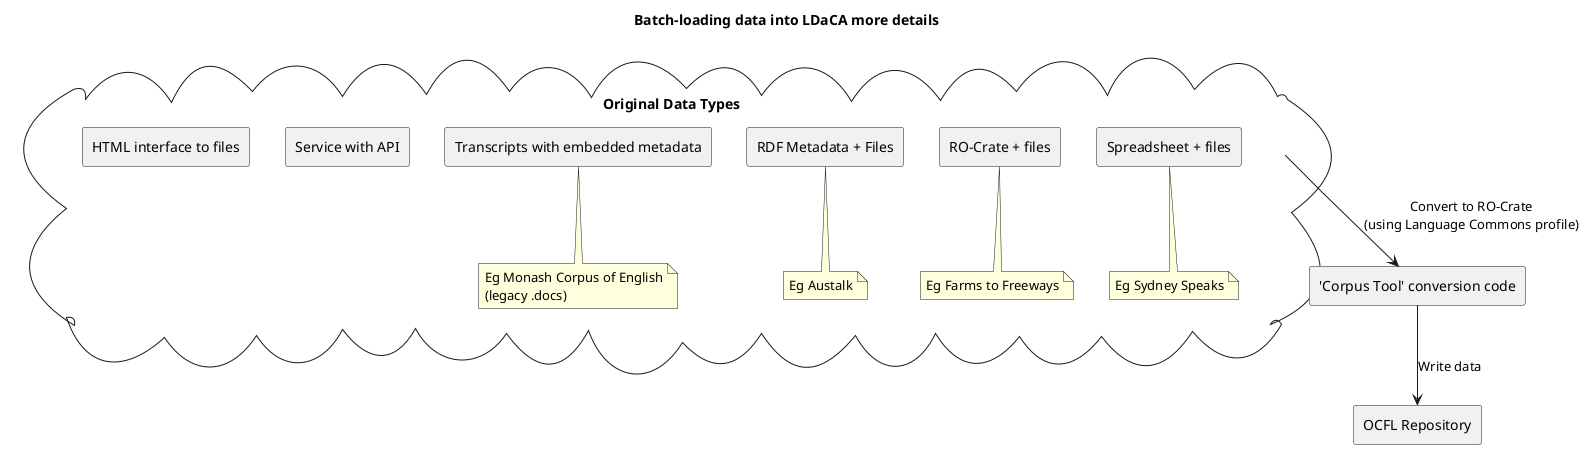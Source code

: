 
@startuml
title: Batch-loading data into LDaCA more details


cloud "Original Data Types" as data {
rectangle "Spreadsheet + files" as csv {

}
note bottom of csv: Eg Sydney Speaks
rectangle "RO-Crate + files" as crate {
    
}

note bottom of crate: Eg Farms to Freeways

rectangle "RDF Metadata + Files" as rdf {
    
}

note bottom of rdf: Eg Austalk
rectangle "Transcripts with embedded metadata" as word {
    
}

note bottom of word : Eg Monash Corpus of English\n(legacy .docs)



rectangle "Service with API" {
    
}

rectangle "HTML interface to files" {
    
}

}

rectangle "'Corpus Tool' conversion code" as ct {

}

rectangle "OCFL Repository" as repo {

}

ct <-up- data : Convert to RO-Crate\n(using Language Commons profile)
ct -down-> repo : Write data 

@enduml
